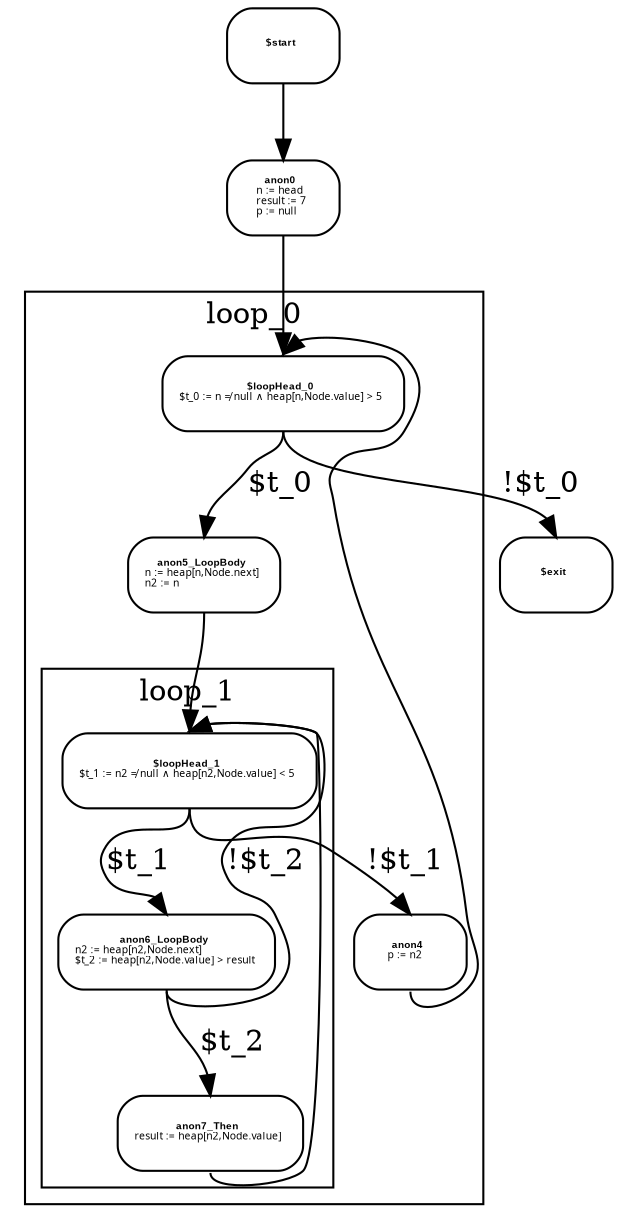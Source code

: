 digraph CFG {
	graph [center=true  ];
	node [ shape = box, style=rounded, fontsize=5 ];
	edge [ tailport=s, headport=n ];

	"$start" [ label=< 
		<FONT face="Arial Unicode MS">
		<FONT face="Arial Bold">$start</FONT>  <BR ALIGN="CENTER"/>
		</FONT>
	>];
	"$exit" [ label=< 
		<FONT face="Arial Unicode MS">
		<FONT face="Arial Bold">$exit</FONT>  <BR ALIGN="CENTER"/>
		</FONT>
	>];
	"anon0" [ label=< 
		<FONT face="Arial Unicode MS">
		<FONT face="Arial Bold">anon0</FONT>  <BR ALIGN="CENTER"/>
		n := head <BR ALIGN="LEFT"/>
		result := 7 <BR ALIGN="LEFT"/>
		p := null <BR ALIGN="LEFT"/>
		</FONT>
	>];

	"$start" -> "anon0" [ label=<>]; 
	"anon0" -> "$loopHead_0" [ label=<>]; 

	subgraph cluster_loop_0 {
		label="loop_0"
		"$loopHead_0" [ label=< 
			<FONT face="Arial Unicode MS">
			<FONT face="Arial Bold">$loopHead_0</FONT>  <BR ALIGN="CENTER"/>
			$t_0 := n &ne; null &and; heap[n,Node.value] &gt; 5 <BR ALIGN="LEFT"/>
			</FONT>
		>];
		"anon5_LoopBody" [ label=< 
			<FONT face="Arial Unicode MS">
			<FONT face="Arial Bold">anon5_LoopBody</FONT>  <BR ALIGN="CENTER"/>
			n := heap[n,Node.next] <BR ALIGN="LEFT"/>
			n2 := n <BR ALIGN="LEFT"/>
			</FONT>
		>];
		"anon4" [ label=< 
			<FONT face="Arial Unicode MS">
			<FONT face="Arial Bold">anon4</FONT>  <BR ALIGN="CENTER"/>
			p := n2 <BR ALIGN="LEFT"/>
			</FONT>
		>];

		"$loopHead_0" -> "anon5_LoopBody" [ label=<$t_0>]; 
		"anon5_LoopBody" -> "$loopHead_1" [ label=<>]; 
		"anon4" -> "$loopHead_0" [ label=<>,constraint=false]; 

		subgraph cluster_loop_1 {
			label="loop_1"
			"$loopHead_1" [ label=< 
				<FONT face="Arial Unicode MS">
				<FONT face="Arial Bold">$loopHead_1</FONT>  <BR ALIGN="CENTER"/>
				$t_1 := n2 &ne; null &and; heap[n2,Node.value] &lt; 5 <BR ALIGN="LEFT"/>
				</FONT>
			>];
			"anon6_LoopBody" [ label=< 
				<FONT face="Arial Unicode MS">
				<FONT face="Arial Bold">anon6_LoopBody</FONT>  <BR ALIGN="CENTER"/>
				n2 := heap[n2,Node.next] <BR ALIGN="LEFT"/>
				$t_2 := heap[n2,Node.value] &gt; result <BR ALIGN="LEFT"/>
				</FONT>
			>];
			"anon7_Then" [ label=< 
				<FONT face="Arial Unicode MS">
				<FONT face="Arial Bold">anon7_Then</FONT>  <BR ALIGN="CENTER"/>
				result := heap[n2,Node.value] <BR ALIGN="LEFT"/>
				</FONT>
			>];

			"$loopHead_1" -> "anon6_LoopBody" [ label=<$t_1>]; 
			"anon6_LoopBody" -> "anon7_Then" [ label=<$t_2>]; 
			"anon6_LoopBody" -> "$loopHead_1" [ label=<!$t_2>]; 
			"anon7_Then" -> "$loopHead_1" [ label=<>]; 

			}
		"$loopHead_1" -> "anon4" [ label=<!$t_1>]; 
		}
	"$loopHead_0" -> "$exit" [ label=<!$t_0>]; 

}
